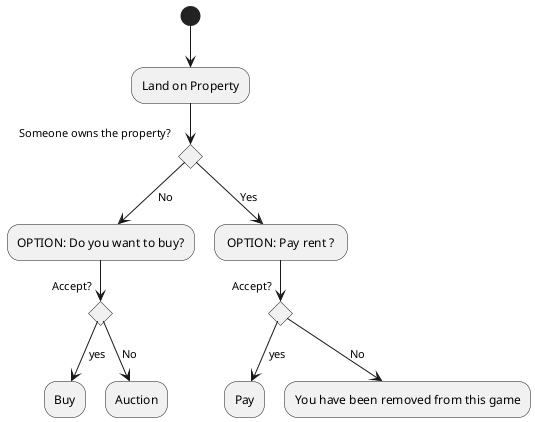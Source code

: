 @startuml

(*)  --> "Land on Property"
If "Someone owns the property?" then
--> [No] "OPTION: Do you want to buy?"


    If "Accept?" then
    --> [yes] "Buy"
    else
    --> [No] "Auction"
    Endif
    else
--> [Yes] " OPTION: Pay rent ? "
    If "Accept?" then
    --> [yes] "Pay"
    else
        --> [No] "You have been removed from this game"
Endif

@enduml